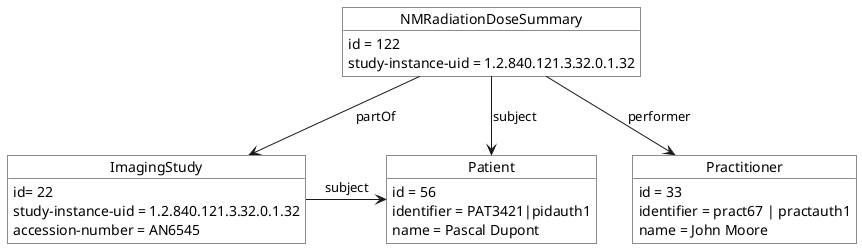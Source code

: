 @startuml example3
skinparam monochrome true

object  NMRadiationDoseSummary #white { 
  id = 122
  study-instance-uid = 1.2.840.121.3.32.0.1.32
}

object  Patient #white { 
  id = 56
  identifier = PAT3421|pidauth1
  name = Pascal Dupont
}

object  ImagingStudy #white { 
  id= 22
  study-instance-uid = 1.2.840.121.3.32.0.1.32
  accession-number = AN6545
}

object  Practitioner #white { 
  id = 33
  identifier = pract67 | practauth1
  name = John Moore
}


NMRadiationDoseSummary -d-> Patient : "subject"
NMRadiationDoseSummary -d-> ImagingStudy : "partOf"
NMRadiationDoseSummary -d-> Practitioner : "performer"
ImagingStudy -> Patient : "subject"
@enduml